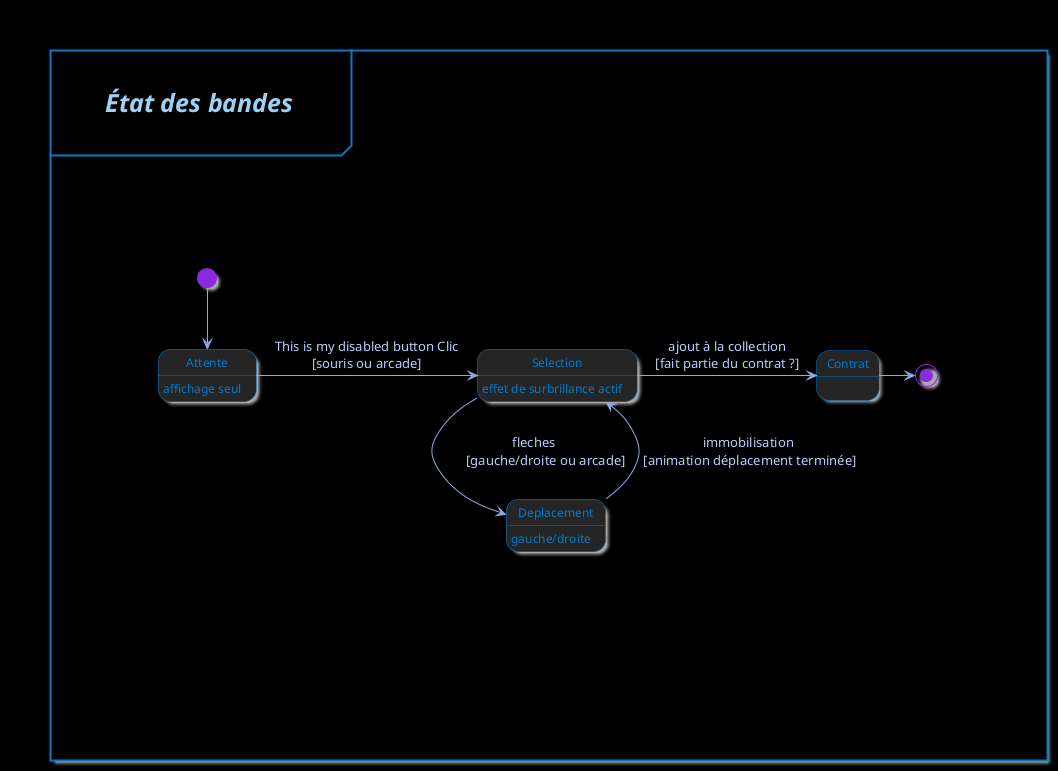 @startuml "État des bandes"
' Définir le style global
skinparam {
    backgroundColor #000000ff
    shadowing true
    FontName "Consolas"
    ArrowColor #94a7e7ff
    ArrowFontColor #bdcbfbff
    StartColor #007acc
    EndColor #bdcbfb
}
' Style pour les states
skinparam state {
    BackgroundColor #252526
    fontColor #007acc
    BorderColor #007acc
    FontName "Consolas"
    FontSize 12
}
<style>
mainframe {
  LineColor #007acc
  LineThickness 2.0
  FontColor #9ed1f3ff
  FontSize 25
  FontStyle italic
  Margin 50
  Padding 100
}
</style>
mainframe \n\t**État des bandes**\t\n

    state Attente : affichage seul
    state Selection : effet de surbrillance actif
    state Deplacement : gauche/droite
    state Contrat

    [*] #BlueViolet --> Attente
    Attente -> Selection : This is my disabled button Clic\n[souris ou arcade]
    Selection -> Deplacement : fleches\n\t[gauche/droite ou arcade]\t
    Deplacement --> Selection :immobilisation\n [animation déplacement terminée]
    Selection -> Contrat :ajout à la collection\n[fait partie du contrat ?]
    Contrat -> [*] #BlueViolet
@enduml
